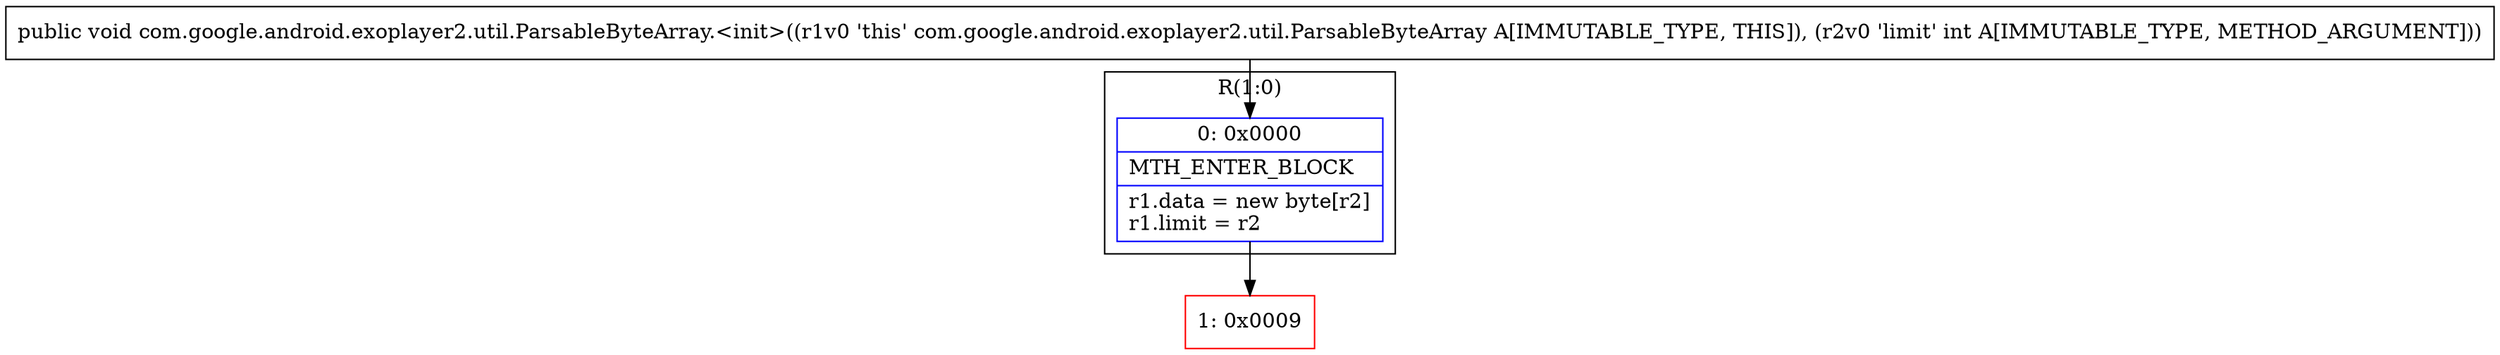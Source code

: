 digraph "CFG forcom.google.android.exoplayer2.util.ParsableByteArray.\<init\>(I)V" {
subgraph cluster_Region_1827209241 {
label = "R(1:0)";
node [shape=record,color=blue];
Node_0 [shape=record,label="{0\:\ 0x0000|MTH_ENTER_BLOCK\l|r1.data = new byte[r2]\lr1.limit = r2\l}"];
}
Node_1 [shape=record,color=red,label="{1\:\ 0x0009}"];
MethodNode[shape=record,label="{public void com.google.android.exoplayer2.util.ParsableByteArray.\<init\>((r1v0 'this' com.google.android.exoplayer2.util.ParsableByteArray A[IMMUTABLE_TYPE, THIS]), (r2v0 'limit' int A[IMMUTABLE_TYPE, METHOD_ARGUMENT])) }"];
MethodNode -> Node_0;
Node_0 -> Node_1;
}

